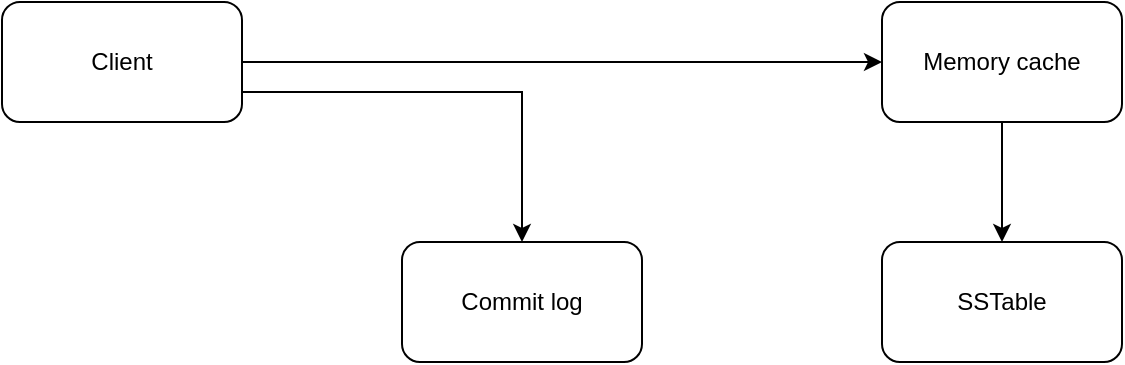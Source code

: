 <mxfile version="23.1.5" type="device">
  <diagram id="RX8j35DpNfyJVcPfTA0C" name="Page-1">
    <mxGraphModel dx="882" dy="578" grid="1" gridSize="10" guides="1" tooltips="1" connect="1" arrows="1" fold="1" page="1" pageScale="1" pageWidth="850" pageHeight="1100" math="0" shadow="0">
      <root>
        <mxCell id="0" />
        <mxCell id="1" parent="0" />
        <mxCell id="aENQTrR-qnFauV78CBZX-7" style="edgeStyle=orthogonalEdgeStyle;rounded=0;orthogonalLoop=1;jettySize=auto;html=1;exitX=1;exitY=0.5;exitDx=0;exitDy=0;entryX=0;entryY=0.5;entryDx=0;entryDy=0;" edge="1" parent="1" source="aENQTrR-qnFauV78CBZX-1" target="aENQTrR-qnFauV78CBZX-3">
          <mxGeometry relative="1" as="geometry" />
        </mxCell>
        <mxCell id="aENQTrR-qnFauV78CBZX-8" style="edgeStyle=orthogonalEdgeStyle;rounded=0;orthogonalLoop=1;jettySize=auto;html=1;exitX=1;exitY=0.75;exitDx=0;exitDy=0;" edge="1" parent="1" source="aENQTrR-qnFauV78CBZX-1" target="aENQTrR-qnFauV78CBZX-4">
          <mxGeometry relative="1" as="geometry" />
        </mxCell>
        <mxCell id="aENQTrR-qnFauV78CBZX-1" value="Client" style="rounded=1;whiteSpace=wrap;html=1;" vertex="1" parent="1">
          <mxGeometry x="80" y="80" width="120" height="60" as="geometry" />
        </mxCell>
        <mxCell id="aENQTrR-qnFauV78CBZX-6" style="edgeStyle=orthogonalEdgeStyle;rounded=0;orthogonalLoop=1;jettySize=auto;html=1;exitX=0.5;exitY=1;exitDx=0;exitDy=0;entryX=0.5;entryY=0;entryDx=0;entryDy=0;" edge="1" parent="1" source="aENQTrR-qnFauV78CBZX-3" target="aENQTrR-qnFauV78CBZX-5">
          <mxGeometry relative="1" as="geometry" />
        </mxCell>
        <mxCell id="aENQTrR-qnFauV78CBZX-3" value="Memory cache" style="rounded=1;whiteSpace=wrap;html=1;" vertex="1" parent="1">
          <mxGeometry x="520" y="80" width="120" height="60" as="geometry" />
        </mxCell>
        <mxCell id="aENQTrR-qnFauV78CBZX-4" value="Commit log" style="rounded=1;whiteSpace=wrap;html=1;" vertex="1" parent="1">
          <mxGeometry x="280" y="200" width="120" height="60" as="geometry" />
        </mxCell>
        <mxCell id="aENQTrR-qnFauV78CBZX-5" value="SSTable" style="rounded=1;whiteSpace=wrap;html=1;" vertex="1" parent="1">
          <mxGeometry x="520" y="200" width="120" height="60" as="geometry" />
        </mxCell>
      </root>
    </mxGraphModel>
  </diagram>
</mxfile>
